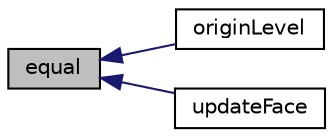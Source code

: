 digraph "equal"
{
  bgcolor="transparent";
  edge [fontname="Helvetica",fontsize="10",labelfontname="Helvetica",labelfontsize="10"];
  node [fontname="Helvetica",fontsize="10",shape=record];
  rankdir="LR";
  Node1 [label="equal",height=0.2,width=0.4,color="black", fillcolor="grey75", style="filled", fontcolor="black"];
  Node1 -> Node2 [dir="back",color="midnightblue",fontsize="10",style="solid",fontname="Helvetica"];
  Node2 [label="originLevel",height=0.2,width=0.4,color="black",URL="$a02158.html#a401e7a24dbc520b869aaa022e8b6ff58"];
  Node1 -> Node3 [dir="back",color="midnightblue",fontsize="10",style="solid",fontname="Helvetica"];
  Node3 [label="updateFace",height=0.2,width=0.4,color="black",URL="$a02158.html#aad54c8a7eaef9872dca30a5db12b9f2f",tooltip="Influence of different value on same face. "];
}
